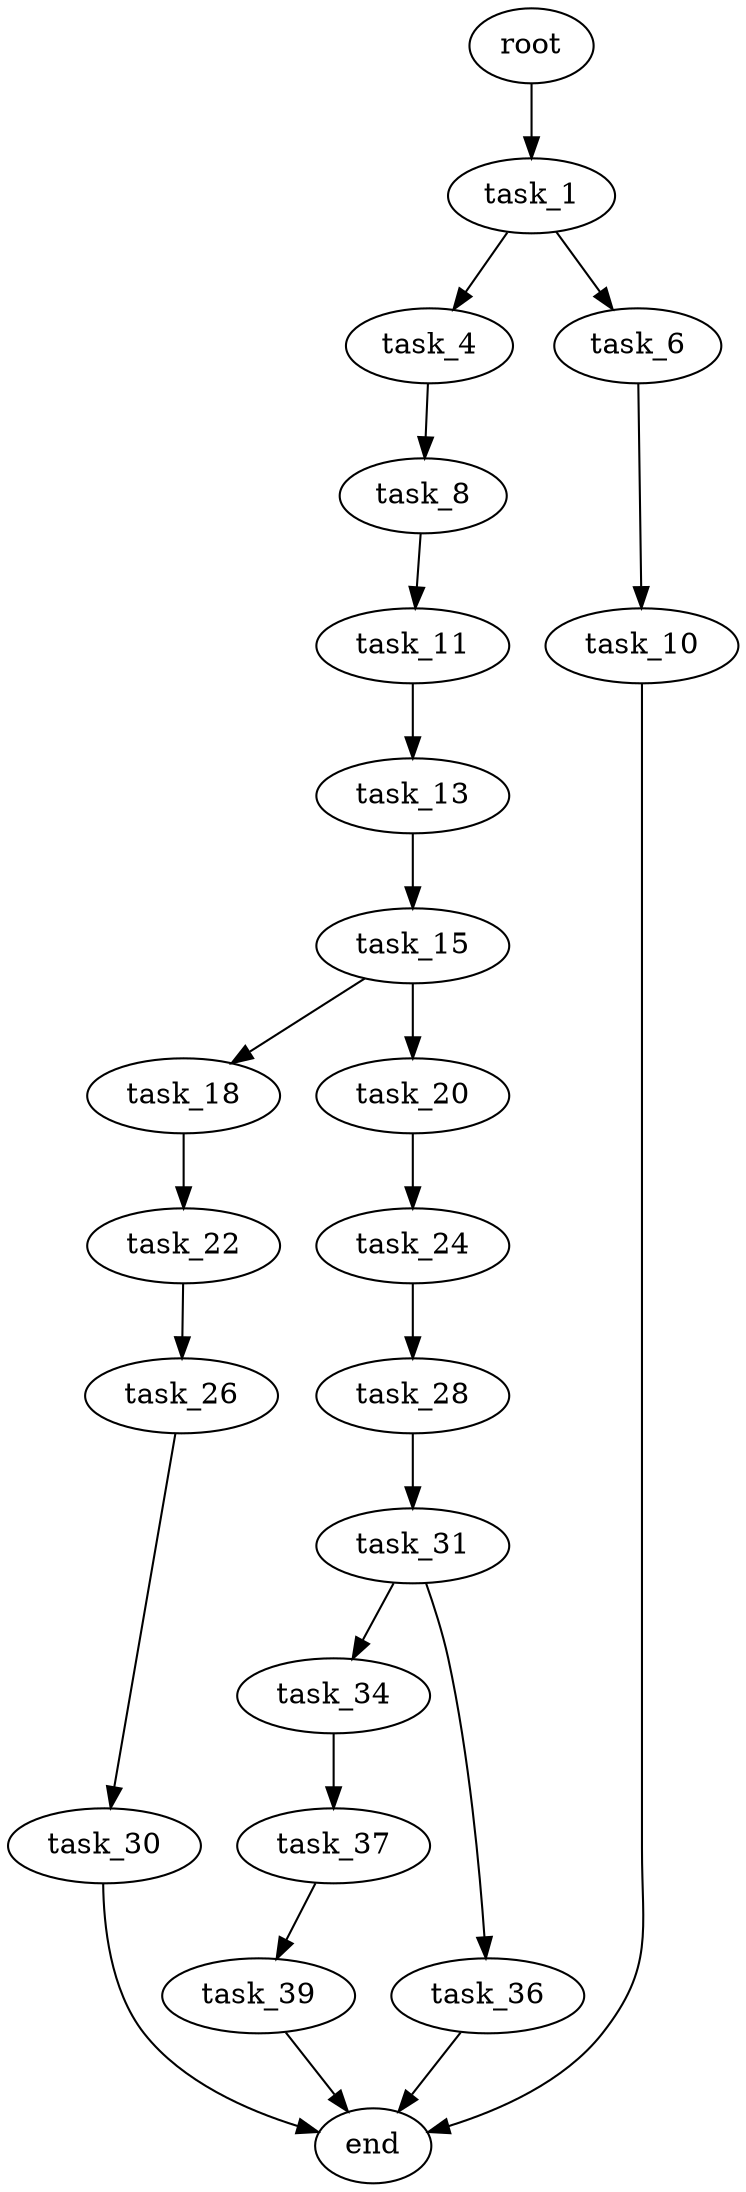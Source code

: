 digraph G {
  root [size="0.000000"];
  task_1 [size="549755813888.000000"];
  task_4 [size="541953911148.000000"];
  task_6 [size="413626194904.000000"];
  task_8 [size="453566107740.000000"];
  task_10 [size="203322640123.000000"];
  task_11 [size="678167523206.000000"];
  end [size="0.000000"];
  task_13 [size="231928233984.000000"];
  task_15 [size="140094599269.000000"];
  task_18 [size="639310342320.000000"];
  task_20 [size="21577561926.000000"];
  task_22 [size="549755813888.000000"];
  task_24 [size="231928233984.000000"];
  task_26 [size="219869605907.000000"];
  task_28 [size="147285561827.000000"];
  task_30 [size="38963452148.000000"];
  task_31 [size="41690234716.000000"];
  task_34 [size="782757789696.000000"];
  task_36 [size="1073741824000.000000"];
  task_37 [size="50219535012.000000"];
  task_39 [size="1073741824000.000000"];

  root -> task_1 [size="1.000000"];
  task_1 -> task_4 [size="536870912.000000"];
  task_1 -> task_6 [size="536870912.000000"];
  task_4 -> task_8 [size="536870912.000000"];
  task_6 -> task_10 [size="536870912.000000"];
  task_8 -> task_11 [size="301989888.000000"];
  task_10 -> end [size="1.000000"];
  task_11 -> task_13 [size="679477248.000000"];
  task_13 -> task_15 [size="301989888.000000"];
  task_15 -> task_18 [size="209715200.000000"];
  task_15 -> task_20 [size="209715200.000000"];
  task_18 -> task_22 [size="536870912.000000"];
  task_20 -> task_24 [size="536870912.000000"];
  task_22 -> task_26 [size="536870912.000000"];
  task_24 -> task_28 [size="301989888.000000"];
  task_26 -> task_30 [size="209715200.000000"];
  task_28 -> task_31 [size="301989888.000000"];
  task_30 -> end [size="1.000000"];
  task_31 -> task_34 [size="679477248.000000"];
  task_31 -> task_36 [size="679477248.000000"];
  task_34 -> task_37 [size="679477248.000000"];
  task_36 -> end [size="1.000000"];
  task_37 -> task_39 [size="134217728.000000"];
  task_39 -> end [size="1.000000"];
}

